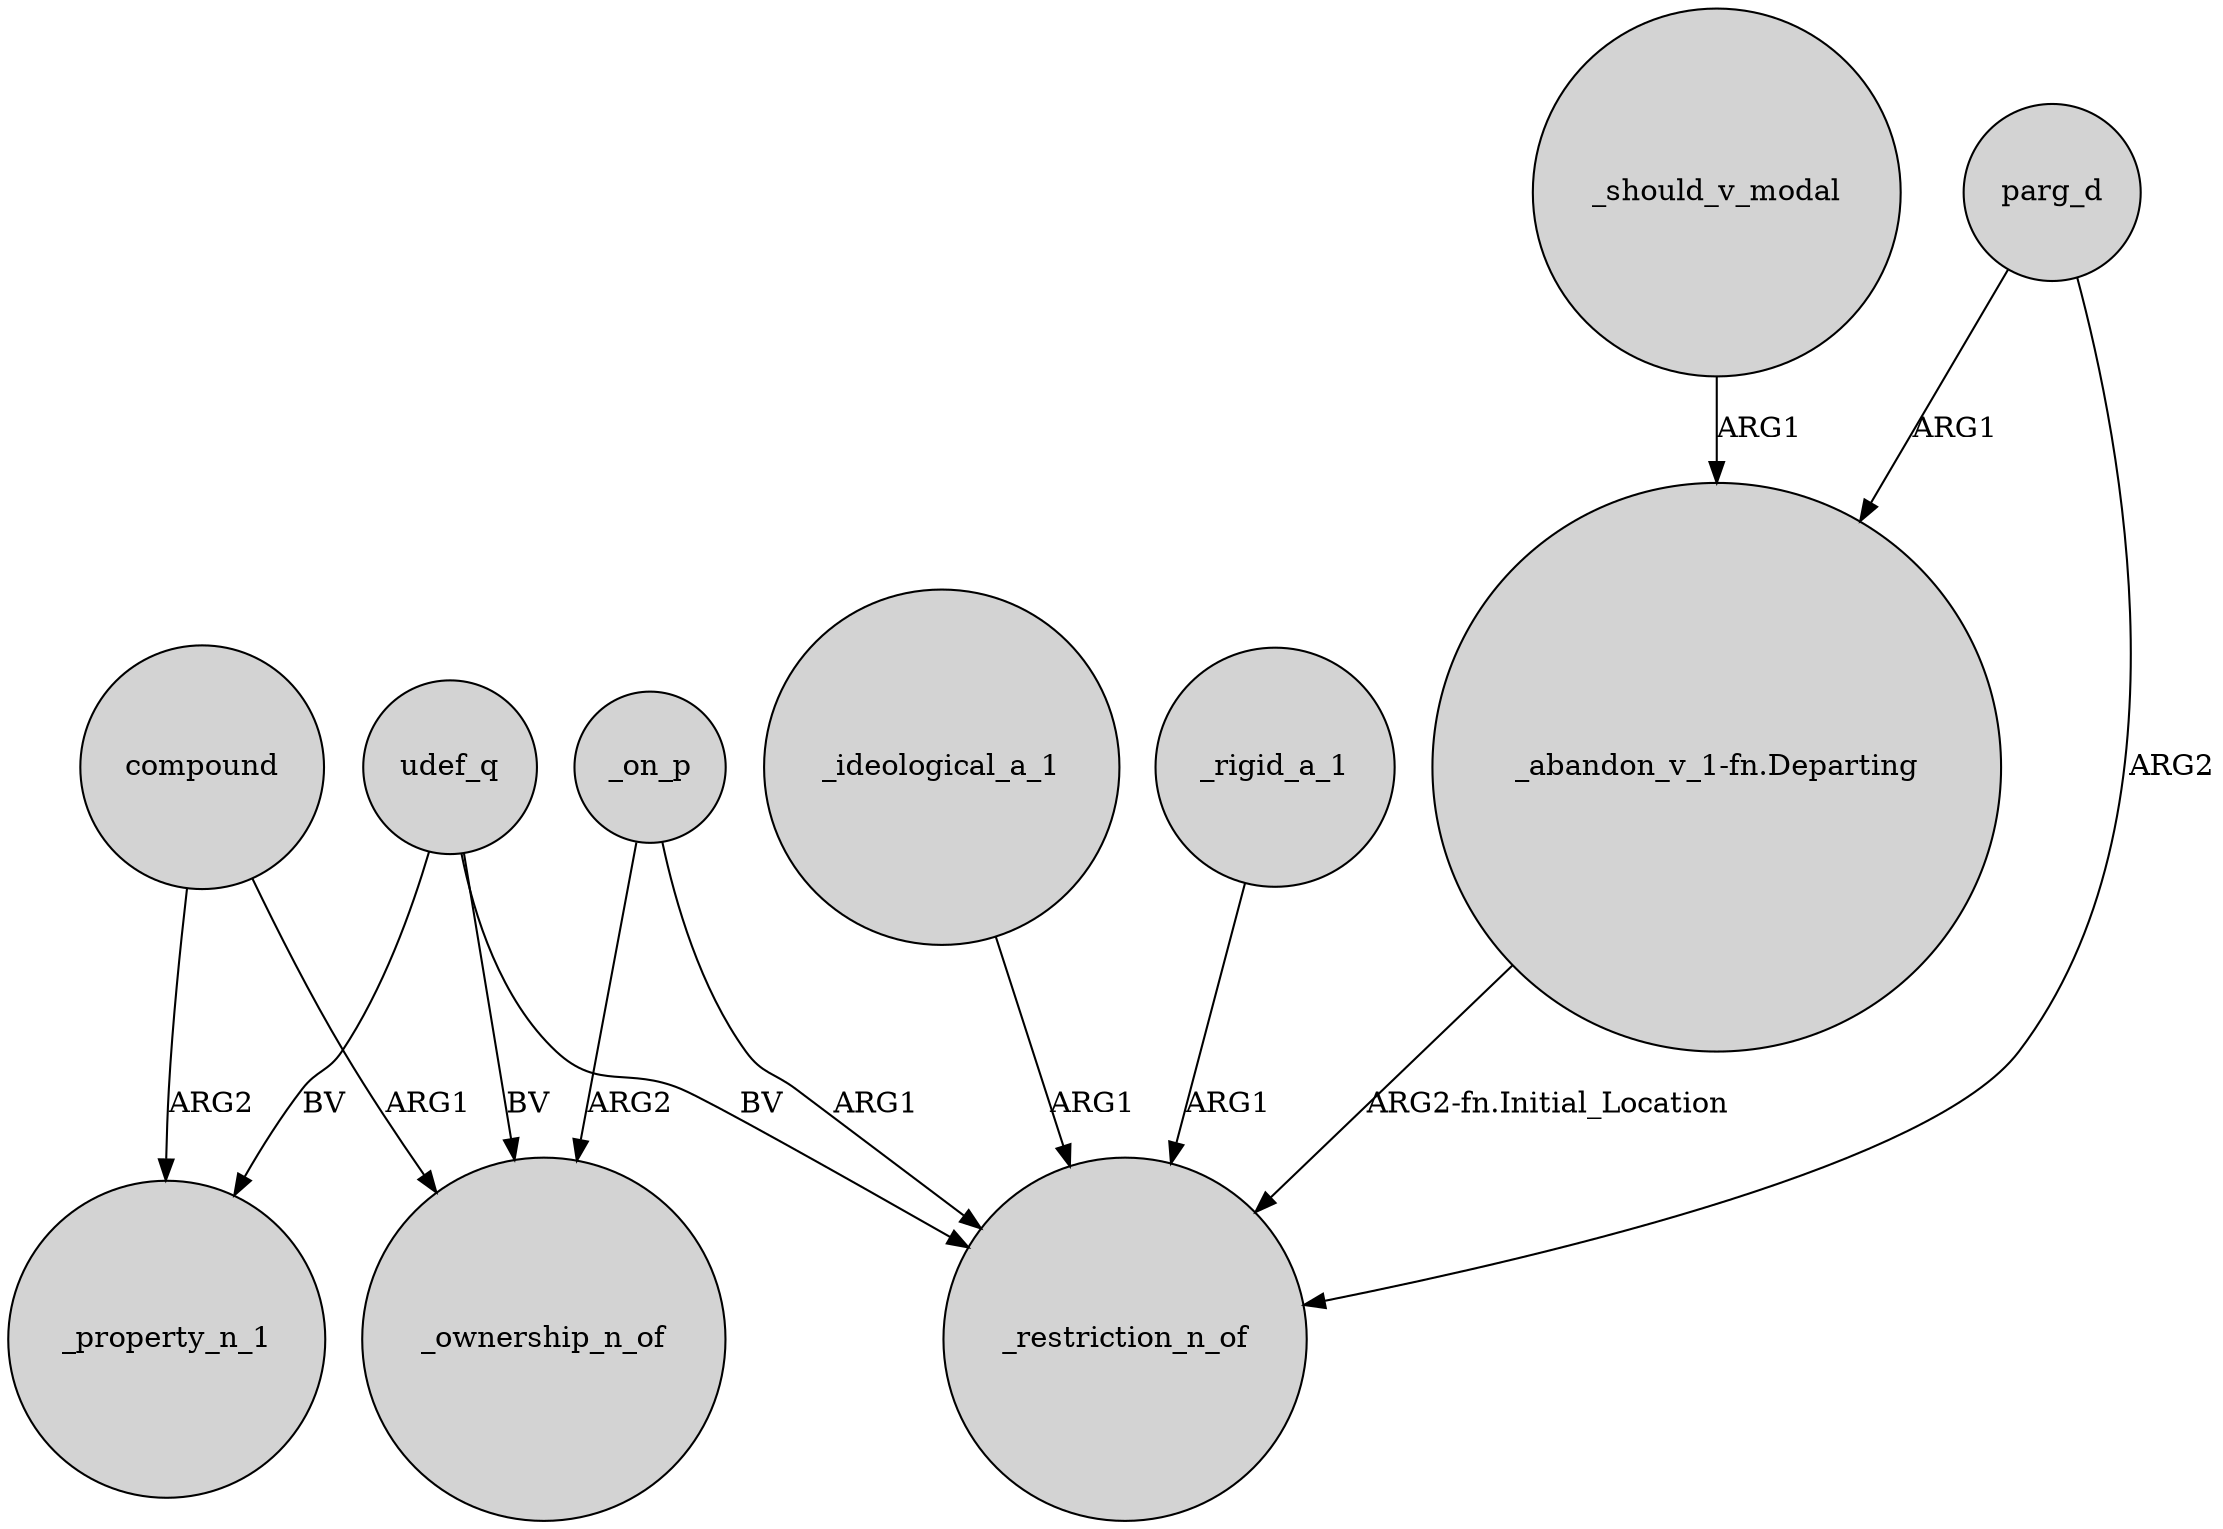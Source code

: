 digraph {
	node [shape=circle style=filled]
	udef_q -> _ownership_n_of [label=BV]
	_should_v_modal -> "_abandon_v_1-fn.Departing" [label=ARG1]
	compound -> _property_n_1 [label=ARG2]
	compound -> _ownership_n_of [label=ARG1]
	udef_q -> _restriction_n_of [label=BV]
	_ideological_a_1 -> _restriction_n_of [label=ARG1]
	_on_p -> _ownership_n_of [label=ARG2]
	_on_p -> _restriction_n_of [label=ARG1]
	udef_q -> _property_n_1 [label=BV]
	_rigid_a_1 -> _restriction_n_of [label=ARG1]
	"_abandon_v_1-fn.Departing" -> _restriction_n_of [label="ARG2-fn.Initial_Location"]
	parg_d -> _restriction_n_of [label=ARG2]
	parg_d -> "_abandon_v_1-fn.Departing" [label=ARG1]
}
